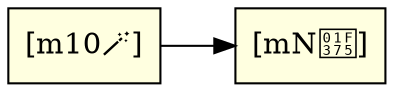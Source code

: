 
digraph SimplePastPresent {
  rankdir=LR;
  node [shape=rectangle, style=filled, fillcolor=lightyellow];
  "[m10🪄]" -> "[mN🍵]";
}